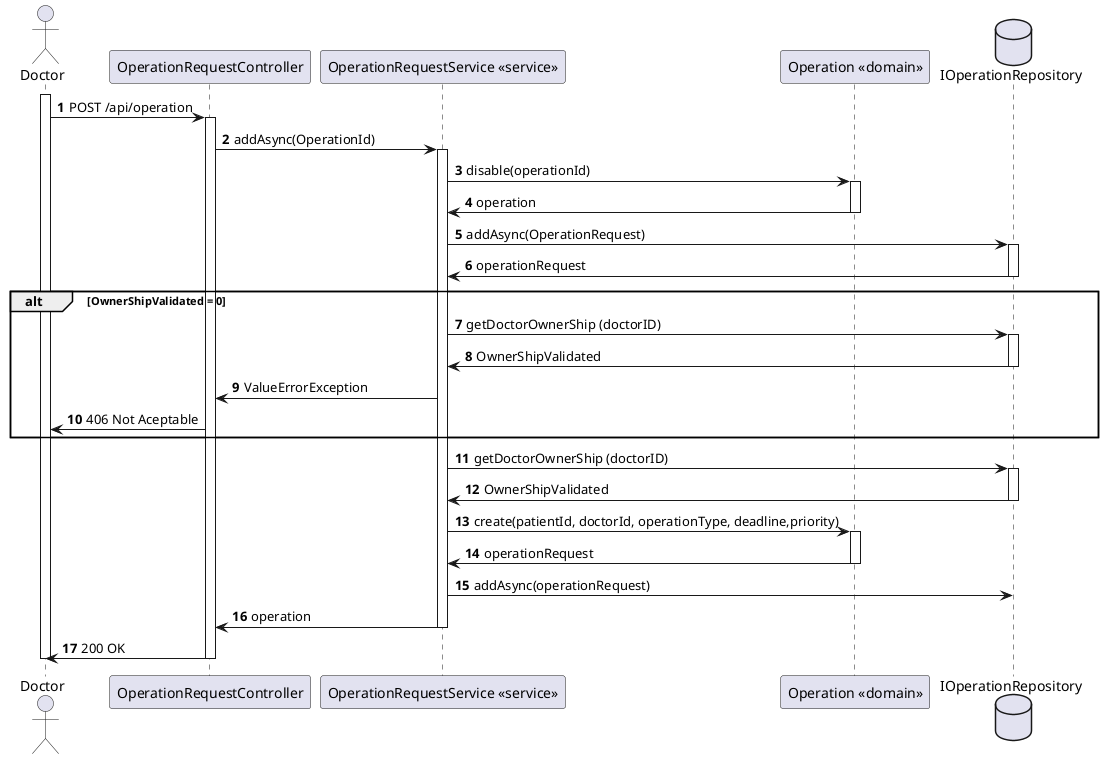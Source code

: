 @startuml 
autonumber
actor Doctor as "Doctor"
participant CTRL as "OperationRequestController"
participant SERVICE as "OperationRequestService <<service>>"
participant Operation as "Operation <<domain>>"
database IOperationRepository as "IOperationRepository"



activate Doctor

Doctor -> CTRL : POST /api/operation
activate CTRL

CTRL -> SERVICE : addAsync(OperationId)
activate SERVICE

SERVICE -> Operation : disable(operationId)

activate Operation

Operation-> SERVICE : operation

deactivate Operation


SERVICE -> IOperationRepository : addAsync(OperationRequest)
activate IOperationRepository
IOperationRepository -> SERVICE : operationRequest
deactivate IOperationRepository


alt OwnerShipValidated = 0 

SERVICE -> IOperationRepository : getDoctorOwnerShip (doctorID)

activate IOperationRepository 

IOperationRepository -> SERVICE : OwnerShipValidated

deactivate IOperationRepository

SERVICE -> CTRL : ValueErrorException

CTRL -> Doctor : 406 Not Aceptable
end alt 

SERVICE -> IOperationRepository : getDoctorOwnerShip (doctorID)

activate IOperationRepository 

IOperationRepository -> SERVICE : OwnerShipValidated

deactivate IOperationRepository
SERVICE -> Operation : create(patientId, doctorId, operationType, deadline,priority)

activate Operation 

Operation -> SERVICE : operationRequest
deactivate Operation

SERVICE -> IOperationRepository : addAsync(operationRequest)

SERVICE -> CTRL : operation

deactivate SERVICE 

CTRL -> Doctor : 200 OK

deactivate CTRL 

deactivate Doctor
@enduml